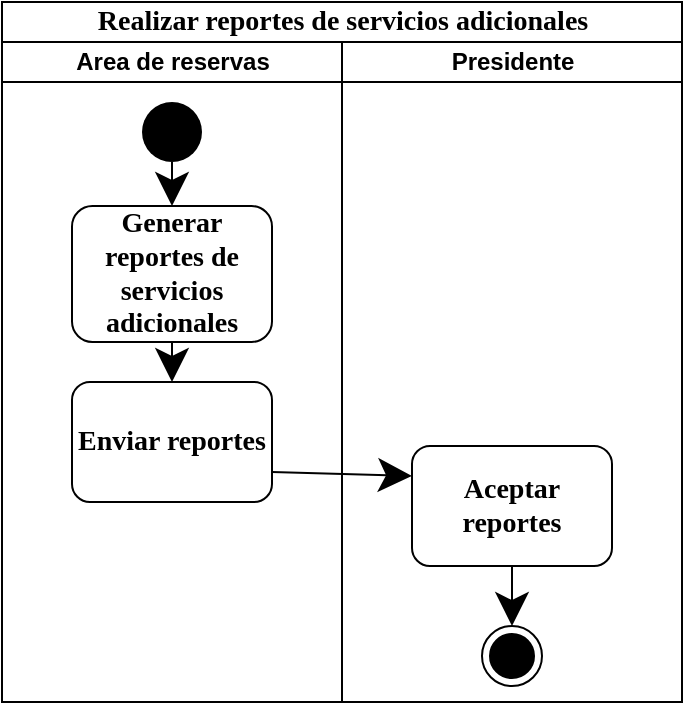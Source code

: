 <mxfile version="15.5.2" type="device"><diagram id="PGxAjL8Joa8lHJ_7zfbP" name="Page-1"><mxGraphModel dx="1038" dy="489" grid="1" gridSize="10" guides="1" tooltips="1" connect="1" arrows="1" fold="1" page="1" pageScale="1" pageWidth="850" pageHeight="1100" math="0" shadow="0"><root><mxCell id="0"/><mxCell id="1" parent="0"/><mxCell id="aa5EUUAnLUL8NLG8tKmK-1" value="&lt;font style=&quot;font-size: 14px&quot;&gt;Realizar reportes de servicios adicionales&lt;/font&gt;" style="swimlane;html=1;childLayout=stackLayout;startSize=20;rounded=0;shadow=0;labelBackgroundColor=none;strokeWidth=1;fontFamily=Verdana;fontSize=8;align=center;" parent="1" vertex="1"><mxGeometry x="40" y="40" width="340" height="350" as="geometry"/></mxCell><mxCell id="aa5EUUAnLUL8NLG8tKmK-2" value="Area de reservas" style="swimlane;html=1;startSize=20;" parent="aa5EUUAnLUL8NLG8tKmK-1" vertex="1"><mxGeometry y="20" width="170" height="330" as="geometry"/></mxCell><mxCell id="aa5EUUAnLUL8NLG8tKmK-3" value="" style="ellipse;fillColor=#000000;strokeColor=none;hachureGap=4;pointerEvents=0;" parent="aa5EUUAnLUL8NLG8tKmK-2" vertex="1"><mxGeometry x="70" y="30" width="30" height="30" as="geometry"/></mxCell><mxCell id="aa5EUUAnLUL8NLG8tKmK-4" value="" style="endArrow=classic;html=1;startSize=14;endSize=14;sourcePerimeterSpacing=8;targetPerimeterSpacing=8;exitX=0.5;exitY=1;exitDx=0;exitDy=0;entryX=0.5;entryY=0;entryDx=0;entryDy=0;" parent="aa5EUUAnLUL8NLG8tKmK-2" source="aa5EUUAnLUL8NLG8tKmK-3" target="aa5EUUAnLUL8NLG8tKmK-5" edge="1"><mxGeometry width="50" height="50" relative="1" as="geometry"><mxPoint x="90" y="70" as="sourcePoint"/><mxPoint x="90" y="84.5" as="targetPoint"/></mxGeometry></mxCell><mxCell id="aa5EUUAnLUL8NLG8tKmK-5" value="Generar reportes de servicios adicionales" style="rounded=1;whiteSpace=wrap;html=1;shadow=0;labelBackgroundColor=none;strokeWidth=1;fontFamily=Verdana;fontSize=14;align=center;fontStyle=1" parent="aa5EUUAnLUL8NLG8tKmK-2" vertex="1"><mxGeometry x="35" y="82" width="100" height="68" as="geometry"/></mxCell><mxCell id="aa5EUUAnLUL8NLG8tKmK-6" value="Enviar reportes" style="rounded=1;whiteSpace=wrap;html=1;shadow=0;labelBackgroundColor=none;strokeWidth=1;fontFamily=Verdana;fontSize=14;align=center;fontStyle=1" parent="aa5EUUAnLUL8NLG8tKmK-2" vertex="1"><mxGeometry x="35" y="170" width="100" height="60" as="geometry"/></mxCell><mxCell id="aa5EUUAnLUL8NLG8tKmK-7" value="" style="endArrow=classic;html=1;startSize=14;endSize=14;sourcePerimeterSpacing=8;targetPerimeterSpacing=8;exitX=0.5;exitY=1;exitDx=0;exitDy=0;entryX=0.5;entryY=0;entryDx=0;entryDy=0;" parent="aa5EUUAnLUL8NLG8tKmK-2" source="aa5EUUAnLUL8NLG8tKmK-5" target="aa5EUUAnLUL8NLG8tKmK-6" edge="1"><mxGeometry width="50" height="50" relative="1" as="geometry"><mxPoint x="195" y="87" as="sourcePoint"/><mxPoint x="145" y="107" as="targetPoint"/></mxGeometry></mxCell><mxCell id="aa5EUUAnLUL8NLG8tKmK-12" value="" style="endArrow=classic;html=1;startSize=14;endSize=14;sourcePerimeterSpacing=8;targetPerimeterSpacing=8;exitX=1;exitY=0.75;exitDx=0;exitDy=0;entryX=0;entryY=0.25;entryDx=0;entryDy=0;" parent="aa5EUUAnLUL8NLG8tKmK-1" source="aa5EUUAnLUL8NLG8tKmK-6" target="aa5EUUAnLUL8NLG8tKmK-9" edge="1"><mxGeometry width="50" height="50" relative="1" as="geometry"><mxPoint x="190" y="107" as="sourcePoint"/><mxPoint x="140" y="127" as="targetPoint"/></mxGeometry></mxCell><mxCell id="aa5EUUAnLUL8NLG8tKmK-8" value="Presidente" style="swimlane;html=1;startSize=20;" parent="aa5EUUAnLUL8NLG8tKmK-1" vertex="1"><mxGeometry x="170" y="20" width="170" height="330" as="geometry"/></mxCell><mxCell id="aa5EUUAnLUL8NLG8tKmK-9" value="Aceptar reportes" style="rounded=1;whiteSpace=wrap;html=1;shadow=0;labelBackgroundColor=none;strokeWidth=1;fontFamily=Verdana;fontSize=14;align=center;fontStyle=1" parent="aa5EUUAnLUL8NLG8tKmK-8" vertex="1"><mxGeometry x="35" y="202" width="100" height="60" as="geometry"/></mxCell><mxCell id="aa5EUUAnLUL8NLG8tKmK-10" value="" style="ellipse;html=1;shape=endState;fillColor=#000000;strokeColor=#000000;hachureGap=4;pointerEvents=0;" parent="aa5EUUAnLUL8NLG8tKmK-8" vertex="1"><mxGeometry x="70" y="292" width="30" height="30" as="geometry"/></mxCell><mxCell id="aa5EUUAnLUL8NLG8tKmK-11" value="" style="endArrow=classic;html=1;startSize=14;endSize=14;sourcePerimeterSpacing=8;targetPerimeterSpacing=8;exitX=0.5;exitY=1;exitDx=0;exitDy=0;entryX=0.5;entryY=0;entryDx=0;entryDy=0;" parent="aa5EUUAnLUL8NLG8tKmK-8" source="aa5EUUAnLUL8NLG8tKmK-9" target="aa5EUUAnLUL8NLG8tKmK-10" edge="1"><mxGeometry width="50" height="50" relative="1" as="geometry"><mxPoint x="240" y="216" as="sourcePoint"/><mxPoint x="235" y="246" as="targetPoint"/></mxGeometry></mxCell></root></mxGraphModel></diagram></mxfile>